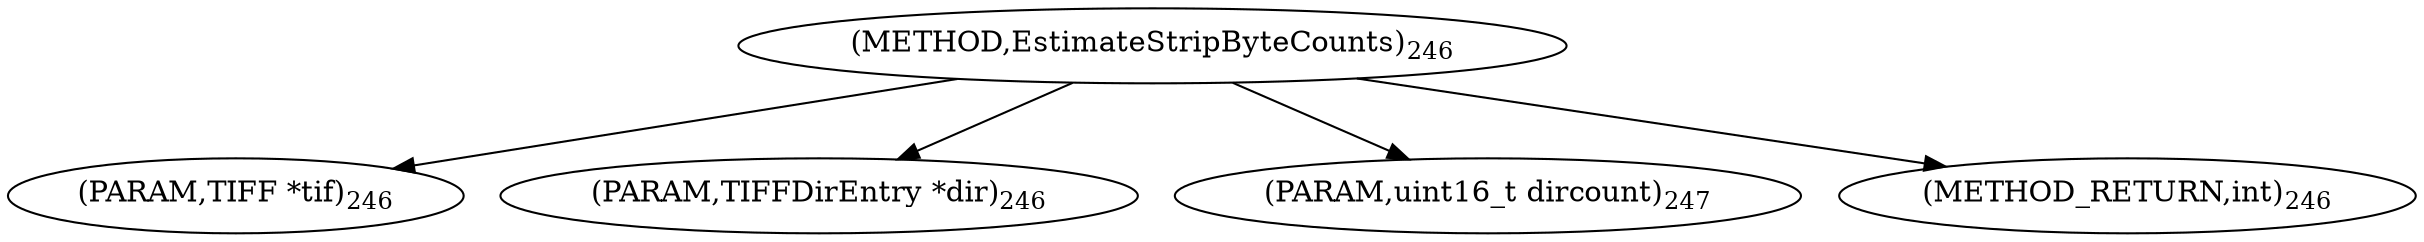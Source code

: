 digraph "EstimateStripByteCounts" {  
"78230" [label = <(METHOD,EstimateStripByteCounts)<SUB>246</SUB>> ]
"78231" [label = <(PARAM,TIFF *tif)<SUB>246</SUB>> ]
"78232" [label = <(PARAM,TIFFDirEntry *dir)<SUB>246</SUB>> ]
"78233" [label = <(PARAM,uint16_t dircount)<SUB>247</SUB>> ]
"78234" [label = <(METHOD_RETURN,int)<SUB>246</SUB>> ]
  "78230" -> "78231" 
  "78230" -> "78232" 
  "78230" -> "78233" 
  "78230" -> "78234" 
}
